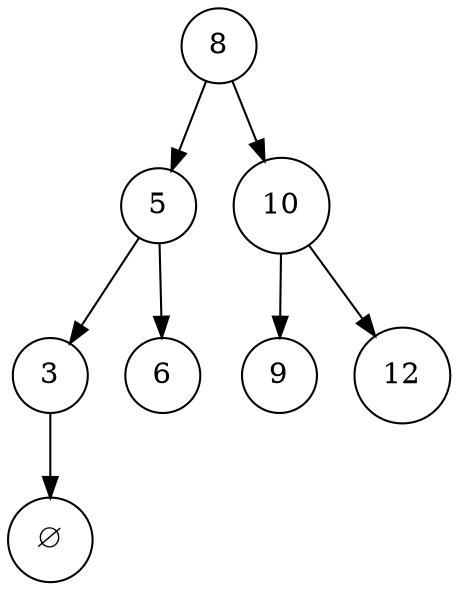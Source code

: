 digraph simple {
    node  [shape=circle]
    graph [ordering=out]

    8 [nodetype=marked]
    5 [nodetype=marked]
    3 [nodetype=marked]
    na [label="∅" nodetype=error]

    8 -> 5 [edgetype=marked]
    8 -> 10

    5 -> 3 [edgetype=marked]
    5 -> 6

    3 -> na [edgetype=marked]

    10 -> 9
    10 -> 12
}
